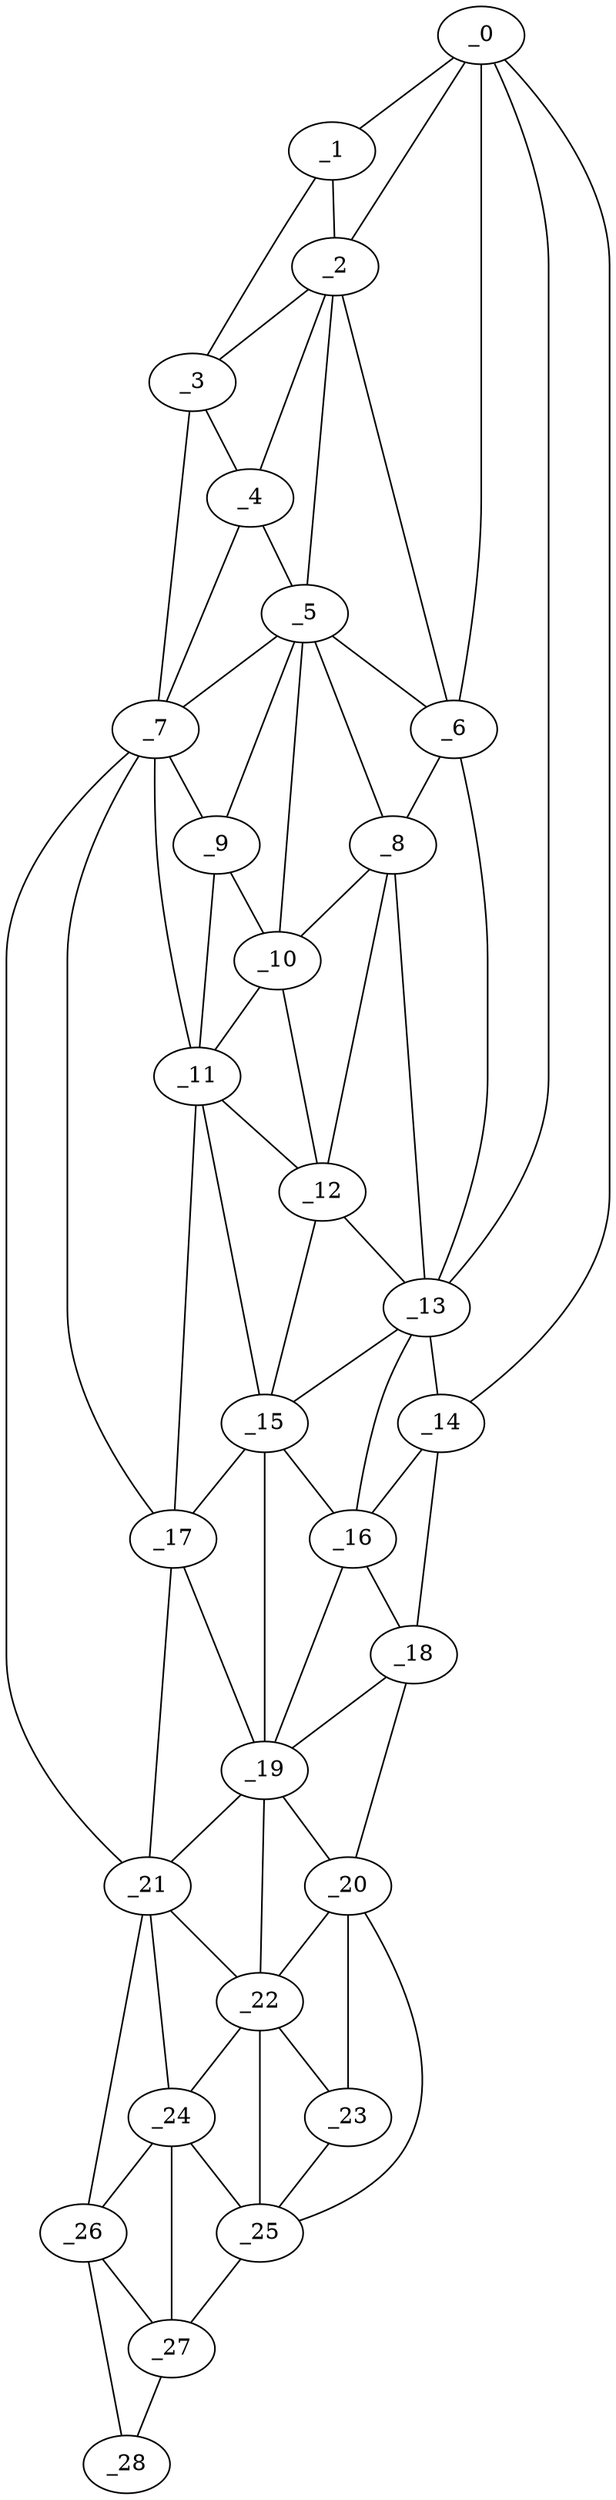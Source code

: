 graph "obj15__165.gxl" {
	_0	 [x=9,
		y=51];
	_1	 [x=17,
		y=76];
	_0 -- _1	 [valence=1];
	_2	 [x=23,
		y=58];
	_0 -- _2	 [valence=2];
	_6	 [x=49,
		y=48];
	_0 -- _6	 [valence=2];
	_13	 [x=70,
		y=45];
	_0 -- _13	 [valence=2];
	_14	 [x=78,
		y=44];
	_0 -- _14	 [valence=1];
	_1 -- _2	 [valence=2];
	_3	 [x=26,
		y=79];
	_1 -- _3	 [valence=1];
	_2 -- _3	 [valence=2];
	_4	 [x=36,
		y=79];
	_2 -- _4	 [valence=1];
	_5	 [x=47,
		y=72];
	_2 -- _5	 [valence=1];
	_2 -- _6	 [valence=2];
	_3 -- _4	 [valence=2];
	_7	 [x=49,
		y=81];
	_3 -- _7	 [valence=1];
	_4 -- _5	 [valence=2];
	_4 -- _7	 [valence=1];
	_5 -- _6	 [valence=1];
	_5 -- _7	 [valence=1];
	_8	 [x=53,
		y=52];
	_5 -- _8	 [valence=2];
	_9	 [x=56,
		y=68];
	_5 -- _9	 [valence=1];
	_10	 [x=58,
		y=60];
	_5 -- _10	 [valence=1];
	_6 -- _8	 [valence=1];
	_6 -- _13	 [valence=1];
	_7 -- _9	 [valence=2];
	_11	 [x=62,
		y=68];
	_7 -- _11	 [valence=1];
	_17	 [x=84,
		y=77];
	_7 -- _17	 [valence=2];
	_21	 [x=97,
		y=76];
	_7 -- _21	 [valence=1];
	_8 -- _10	 [valence=2];
	_12	 [x=65,
		y=59];
	_8 -- _12	 [valence=2];
	_8 -- _13	 [valence=2];
	_9 -- _10	 [valence=2];
	_9 -- _11	 [valence=1];
	_10 -- _11	 [valence=1];
	_10 -- _12	 [valence=1];
	_11 -- _12	 [valence=2];
	_15	 [x=78,
		y=60];
	_11 -- _15	 [valence=2];
	_11 -- _17	 [valence=1];
	_12 -- _13	 [valence=1];
	_12 -- _15	 [valence=1];
	_13 -- _14	 [valence=1];
	_13 -- _15	 [valence=2];
	_16	 [x=81,
		y=51];
	_13 -- _16	 [valence=2];
	_14 -- _16	 [valence=1];
	_18	 [x=90,
		y=44];
	_14 -- _18	 [valence=1];
	_15 -- _16	 [valence=2];
	_15 -- _17	 [valence=2];
	_19	 [x=94,
		y=59];
	_15 -- _19	 [valence=1];
	_16 -- _18	 [valence=2];
	_16 -- _19	 [valence=2];
	_17 -- _19	 [valence=2];
	_17 -- _21	 [valence=2];
	_18 -- _19	 [valence=1];
	_20	 [x=97,
		y=46];
	_18 -- _20	 [valence=1];
	_19 -- _20	 [valence=1];
	_19 -- _21	 [valence=2];
	_22	 [x=103,
		y=58];
	_19 -- _22	 [valence=2];
	_20 -- _22	 [valence=2];
	_23	 [x=105,
		y=51];
	_20 -- _23	 [valence=1];
	_25	 [x=114,
		y=55];
	_20 -- _25	 [valence=1];
	_21 -- _22	 [valence=1];
	_24	 [x=113,
		y=66];
	_21 -- _24	 [valence=2];
	_26	 [x=119,
		y=73];
	_21 -- _26	 [valence=1];
	_22 -- _23	 [valence=2];
	_22 -- _24	 [valence=2];
	_22 -- _25	 [valence=1];
	_23 -- _25	 [valence=2];
	_24 -- _25	 [valence=1];
	_24 -- _26	 [valence=2];
	_27	 [x=124,
		y=66];
	_24 -- _27	 [valence=2];
	_25 -- _27	 [valence=1];
	_26 -- _27	 [valence=1];
	_28	 [x=124,
		y=72];
	_26 -- _28	 [valence=1];
	_27 -- _28	 [valence=1];
}
